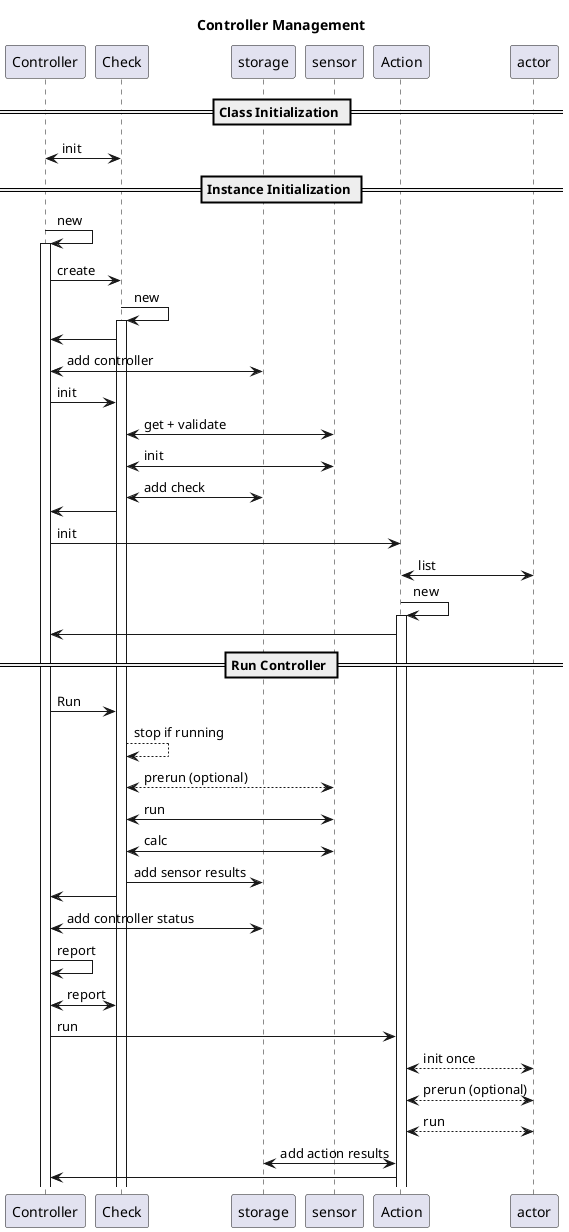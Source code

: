 @startuml
title Controller Management

== Class Initialization ==
Controller <-> Check : init

== Instance Initialization ==
Controller -> Controller : new
activate Controller
Controller -> Check : create
Check -> Check : new
activate Check
Check -> Controller
Controller <-> storage : add controller
Controller -> Check : init
Check <-> sensor : get + validate
Check <-> sensor : init
Check <-> storage : add check
Check -> Controller
Controller -> Action : init
Action <-> actor : list
Action -> Action : new
activate Action
Action -> Controller

== Run Controller ==

Controller -> Check : Run
Check --> Check : stop if running
Check <--> sensor : prerun (optional)
Check <-> sensor : run
Check <-> sensor : calc
Check -> storage : add sensor results
Check -> Controller
Controller <-> storage : add controller status
Controller -> Controller : report
Controller <-> Check : report
Controller -> Action : run
Action <--> actor : init once
Action <--> actor : prerun (optional)
Action <--> actor : run
Action <-> storage : add action results
Action -> Controller
@enduml
